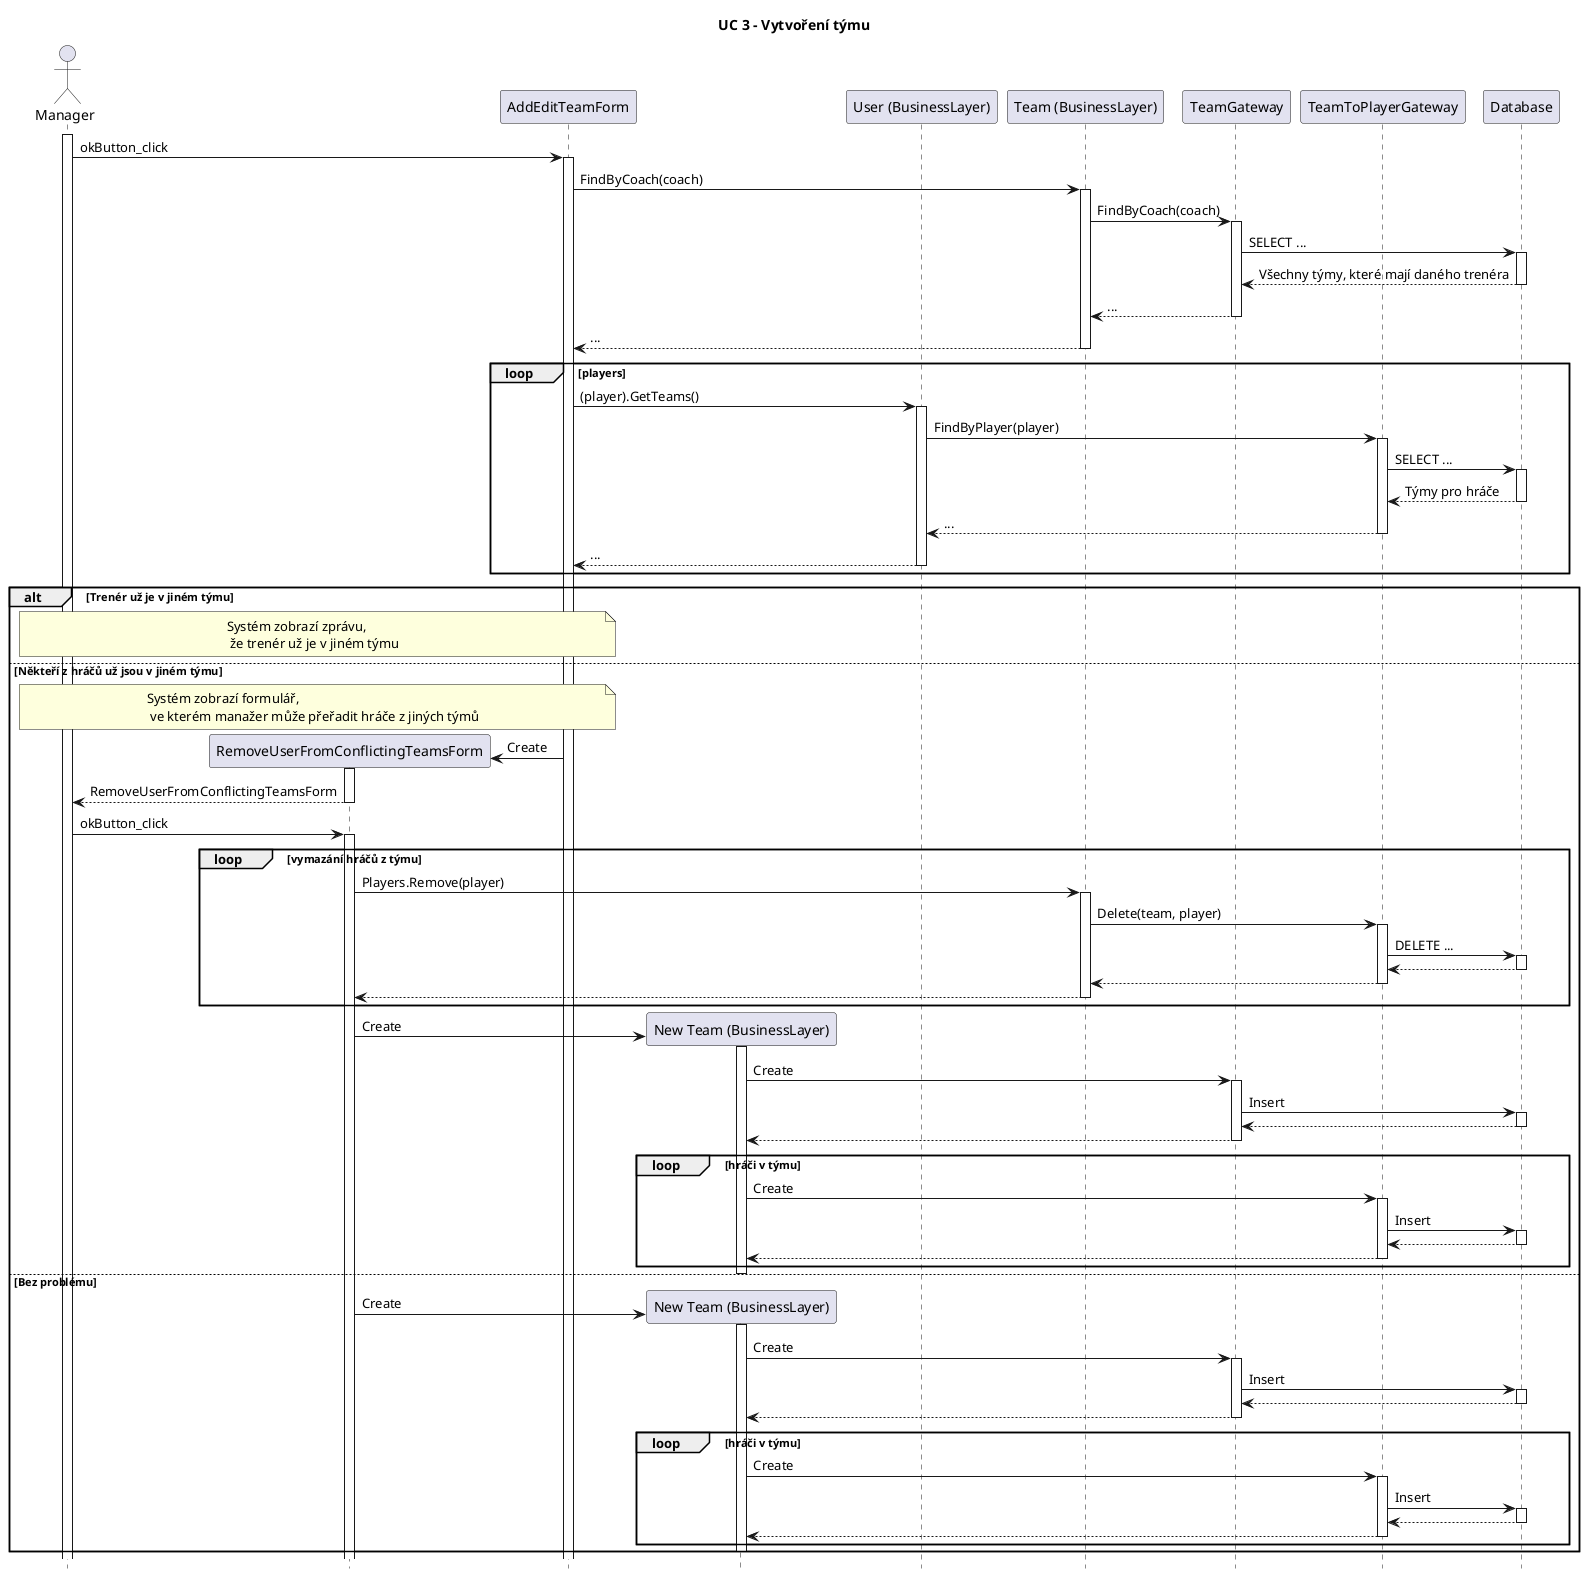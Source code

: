 @startuml

hide footbox
title UC 3 - Vytvoření týmu

actor "Manager" as U
participant "RemoveUserFromConflictingTeamsForm" as RUF
participant "AddEditTeamForm" as AEF
participant "New Team (BusinessLayer)" as NT
participant "User (BusinessLayer)" as UBL
participant "Team (BusinessLayer)" as TBL
participant "TeamGateway" as TG
participant "TeamToPlayerGateway" as TTPG
participant "Database" as DB

activate U
autoactivate on

U -> AEF : okButton_click

' Check coach

AEF -> TBL : FindByCoach(coach)
TBL -> TG : FindByCoach(coach)
TG -> DB : SELECT ...
TG <-- DB : Všechny týmy, které mají daného trenéra
TBL <-- TG : ...
AEF <-- TBL : ...

' Check players

loop players
	AEF -> UBL : (player).GetTeams()
	UBL -> TTPG : FindByPlayer(player)
    TTPG -> DB : SELECT ...
    TTPG <-- DB : Týmy pro hráče 
    UBL <-- TTPG : ...
    AEF <-- UBL : ...
end

alt Trenér už je v jiném týmu
	note over U,AEF : Systém zobrazí zprávu,\n že trenér už je v jiném týmu
else Někteří z hráčů už jsou v jiném týmu
	note over U,AEF : Systém zobrazí formulář,\n ve kterém manažer může přeřadit hráče z jiných týmů
    AEF -> RUF ** : Create
    activate RUF
    U <-- RUF : RemoveUserFromConflictingTeamsForm
    
    U -> RUF : okButton_click
    loop vymazání hráčů z týmu
    	RUF -> TBL : Players.Remove(player)
        TBL -> TTPG : Delete(team, player)
        TTPG -> DB : DELETE ...
        TTPG <-- DB :
        TBL <-- TTPG :
        RUF <-- TBL :
    end
    
    RUF -> NT ** : Create
    activate NT
    NT -> TG : Create
    TG -> DB : Insert
    TG <-- DB :
    NT <-- TG :
    
    loop hráči v týmu
    	NT -> TTPG : Create
        TTPG -> DB : Insert
        TTPG <-- DB :
        NT <-- TTPG :
    end
    deactivate NT
    
else Bez problému
	RUF -> NT ** : Create
    activate NT
    NT -> TG : Create
    TG -> DB : Insert
    TG <-- DB :
    NT <-- TG :
    
    loop hráči v týmu
    	NT -> TTPG : Create
        TTPG -> DB : Insert
        TTPG <-- DB :
        NT <-- TTPG :
    end
    deactivate NT
end

@enduml